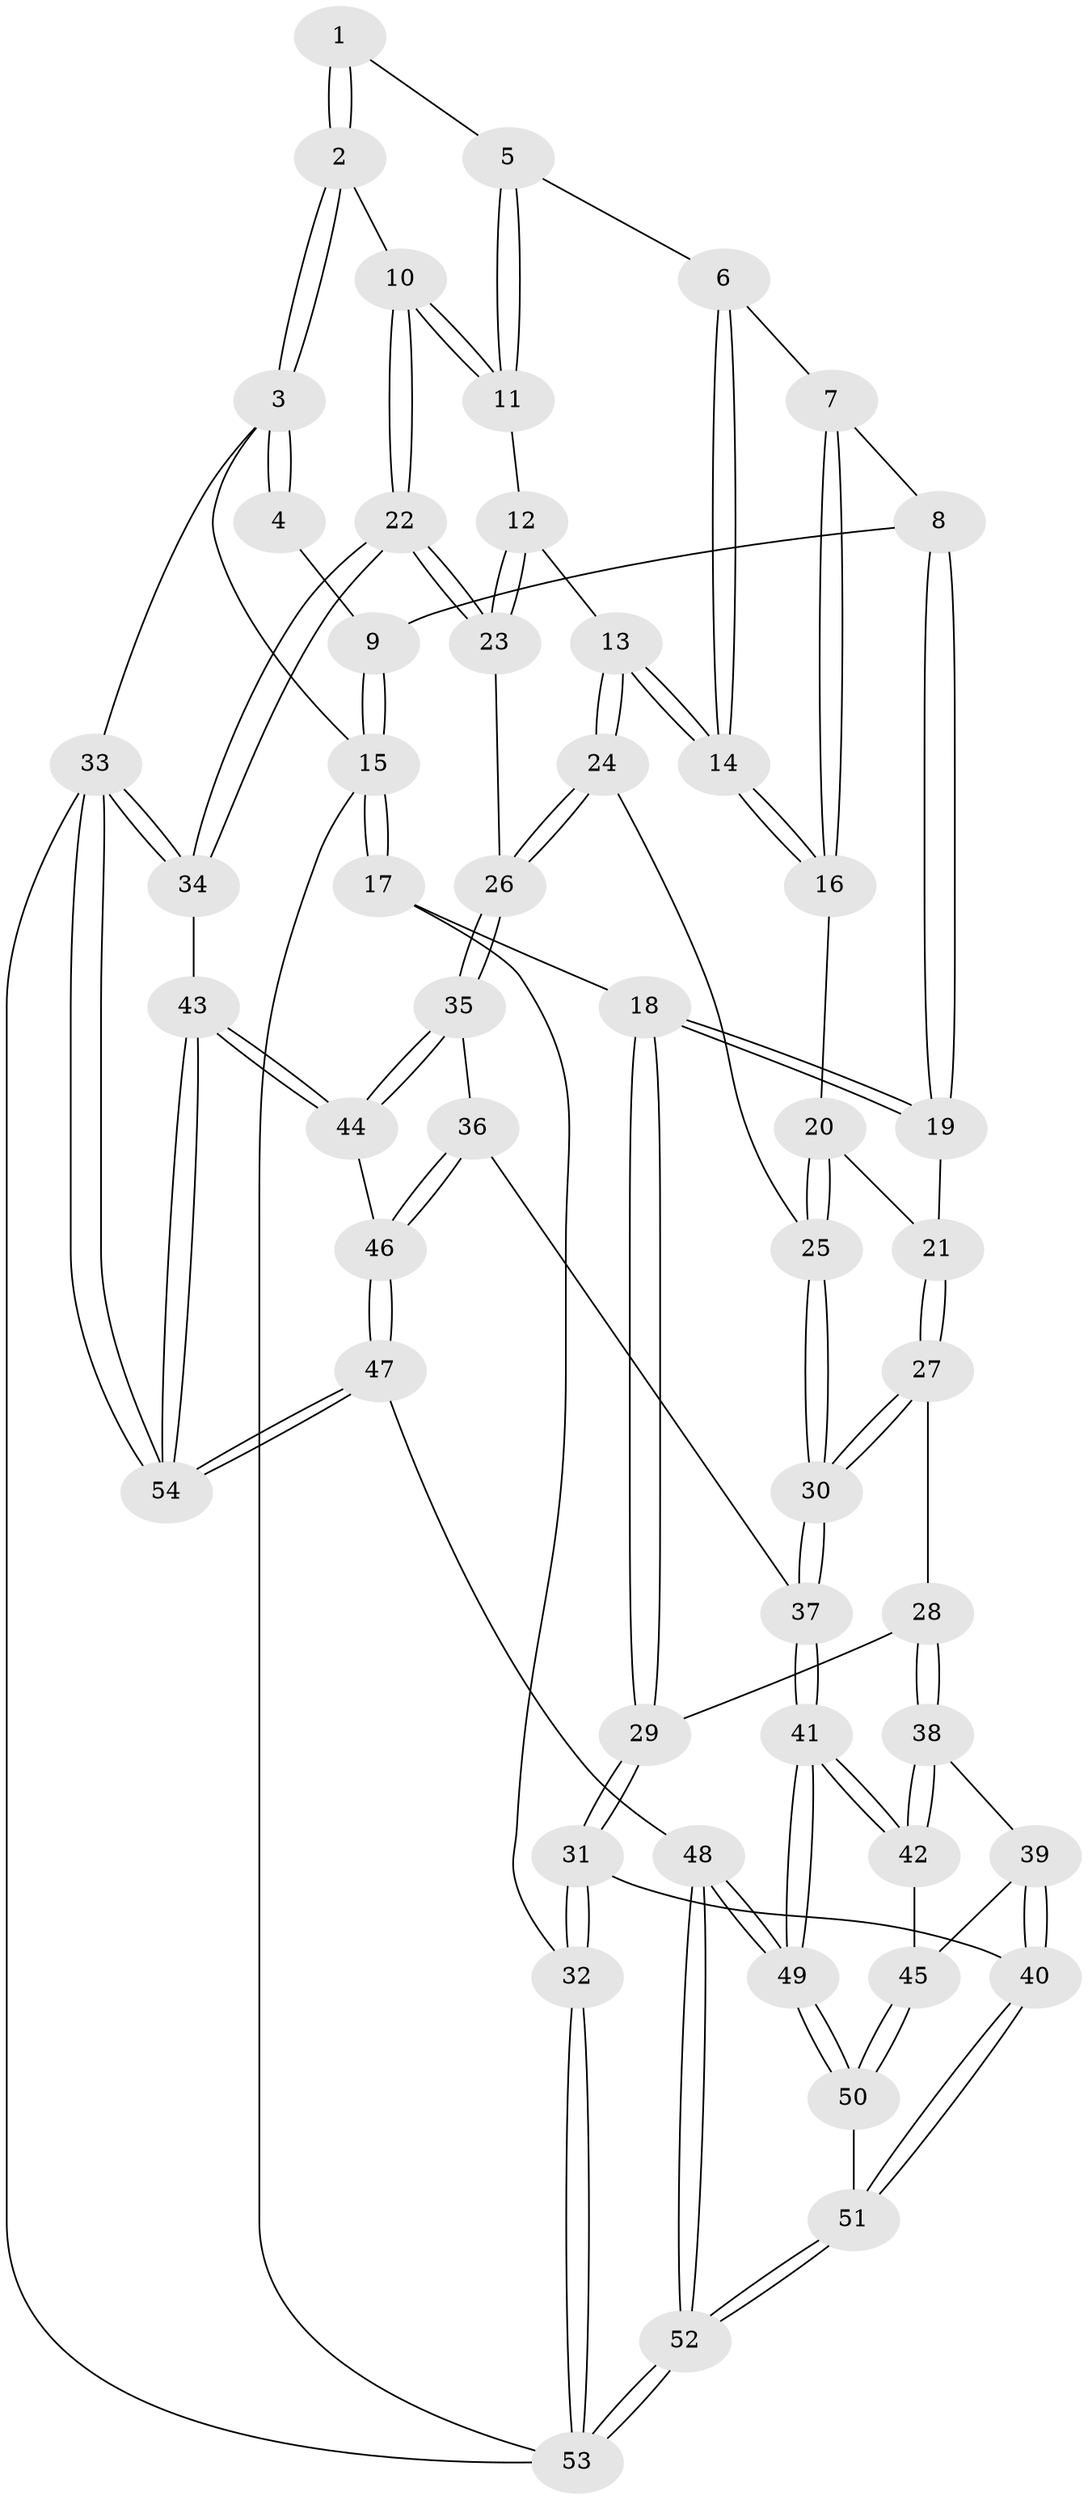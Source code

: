 // Generated by graph-tools (version 1.1) at 2025/51/03/09/25 03:51:07]
// undirected, 54 vertices, 132 edges
graph export_dot {
graph [start="1"]
  node [color=gray90,style=filled];
  1 [pos="+0.8465748538333204+0.07036718781121498"];
  2 [pos="+1+0"];
  3 [pos="+1+0"];
  4 [pos="+0.5711607985072339+0"];
  5 [pos="+0.823386965483978+0.15242686064772862"];
  6 [pos="+0.8146321474018812+0.15579212418616434"];
  7 [pos="+0.5570641763702067+0.055641131235975076"];
  8 [pos="+0.48266907784542684+0"];
  9 [pos="+0.49042244537828117+0"];
  10 [pos="+1+0.09511681900932278"];
  11 [pos="+0.9319863180458089+0.21096421438205404"];
  12 [pos="+0.8373101080374798+0.30238768222617696"];
  13 [pos="+0.746935697675633+0.31129967935006503"];
  14 [pos="+0.7443413167795144+0.3089889729551956"];
  15 [pos="+0+0"];
  16 [pos="+0.7050408984501706+0.29100211231768"];
  17 [pos="+0+0.1593706657688195"];
  18 [pos="+0.16402593174505448+0.2830761202303102"];
  19 [pos="+0.3652271326288203+0.16467497463545872"];
  20 [pos="+0.6028510106165066+0.3605822061031838"];
  21 [pos="+0.4732328246880203+0.34508839556121723"];
  22 [pos="+1+0.4598546628047178"];
  23 [pos="+1+0.47771267613851187"];
  24 [pos="+0.7588203193651029+0.4740735784377866"];
  25 [pos="+0.6215396824613599+0.4945868435670901"];
  26 [pos="+0.8396858817562215+0.5526747801850325"];
  27 [pos="+0.46750728799197466+0.5058791700558385"];
  28 [pos="+0.37663298907665527+0.5361464551349945"];
  29 [pos="+0.1800258123475693+0.37449404147286897"];
  30 [pos="+0.5513424723520453+0.5503684311200113"];
  31 [pos="+0.0840815095175266+0.6655651920683026"];
  32 [pos="+0+0.7737779949680503"];
  33 [pos="+1+1"];
  34 [pos="+1+0.7960304923356062"];
  35 [pos="+0.8358596023262026+0.5644448198504206"];
  36 [pos="+0.5980593381300444+0.6857888140991752"];
  37 [pos="+0.5895408340638818+0.6836640403184596"];
  38 [pos="+0.3765120569476484+0.5364685524287488"];
  39 [pos="+0.24845536279714894+0.6836359723697213"];
  40 [pos="+0.1428447508880137+0.6834498069616933"];
  41 [pos="+0.5053156755199086+0.7546844536402916"];
  42 [pos="+0.4361753107712846+0.7321394020626809"];
  43 [pos="+0.8914703837170133+0.8142576262622948"];
  44 [pos="+0.8687627873955441+0.8027053167942019"];
  45 [pos="+0.33006232582114087+0.7457066115984116"];
  46 [pos="+0.756684956112618+0.8286270215019753"];
  47 [pos="+0.5366130971358327+1"];
  48 [pos="+0.49885959656331913+1"];
  49 [pos="+0.49200661217559377+1"];
  50 [pos="+0.3209988129244403+0.8334924130709888"];
  51 [pos="+0.2279913510466487+0.8593068371862456"];
  52 [pos="+0.03094693600401036+1"];
  53 [pos="+0+1"];
  54 [pos="+0.8838507279991235+1"];
  1 -- 2;
  1 -- 2;
  1 -- 5;
  2 -- 3;
  2 -- 3;
  2 -- 10;
  3 -- 4;
  3 -- 4;
  3 -- 15;
  3 -- 33;
  4 -- 9;
  5 -- 6;
  5 -- 11;
  5 -- 11;
  6 -- 7;
  6 -- 14;
  6 -- 14;
  7 -- 8;
  7 -- 16;
  7 -- 16;
  8 -- 9;
  8 -- 19;
  8 -- 19;
  9 -- 15;
  9 -- 15;
  10 -- 11;
  10 -- 11;
  10 -- 22;
  10 -- 22;
  11 -- 12;
  12 -- 13;
  12 -- 23;
  12 -- 23;
  13 -- 14;
  13 -- 14;
  13 -- 24;
  13 -- 24;
  14 -- 16;
  14 -- 16;
  15 -- 17;
  15 -- 17;
  15 -- 53;
  16 -- 20;
  17 -- 18;
  17 -- 32;
  18 -- 19;
  18 -- 19;
  18 -- 29;
  18 -- 29;
  19 -- 21;
  20 -- 21;
  20 -- 25;
  20 -- 25;
  21 -- 27;
  21 -- 27;
  22 -- 23;
  22 -- 23;
  22 -- 34;
  22 -- 34;
  23 -- 26;
  24 -- 25;
  24 -- 26;
  24 -- 26;
  25 -- 30;
  25 -- 30;
  26 -- 35;
  26 -- 35;
  27 -- 28;
  27 -- 30;
  27 -- 30;
  28 -- 29;
  28 -- 38;
  28 -- 38;
  29 -- 31;
  29 -- 31;
  30 -- 37;
  30 -- 37;
  31 -- 32;
  31 -- 32;
  31 -- 40;
  32 -- 53;
  32 -- 53;
  33 -- 34;
  33 -- 34;
  33 -- 54;
  33 -- 54;
  33 -- 53;
  34 -- 43;
  35 -- 36;
  35 -- 44;
  35 -- 44;
  36 -- 37;
  36 -- 46;
  36 -- 46;
  37 -- 41;
  37 -- 41;
  38 -- 39;
  38 -- 42;
  38 -- 42;
  39 -- 40;
  39 -- 40;
  39 -- 45;
  40 -- 51;
  40 -- 51;
  41 -- 42;
  41 -- 42;
  41 -- 49;
  41 -- 49;
  42 -- 45;
  43 -- 44;
  43 -- 44;
  43 -- 54;
  43 -- 54;
  44 -- 46;
  45 -- 50;
  45 -- 50;
  46 -- 47;
  46 -- 47;
  47 -- 48;
  47 -- 54;
  47 -- 54;
  48 -- 49;
  48 -- 49;
  48 -- 52;
  48 -- 52;
  49 -- 50;
  49 -- 50;
  50 -- 51;
  51 -- 52;
  51 -- 52;
  52 -- 53;
  52 -- 53;
}
